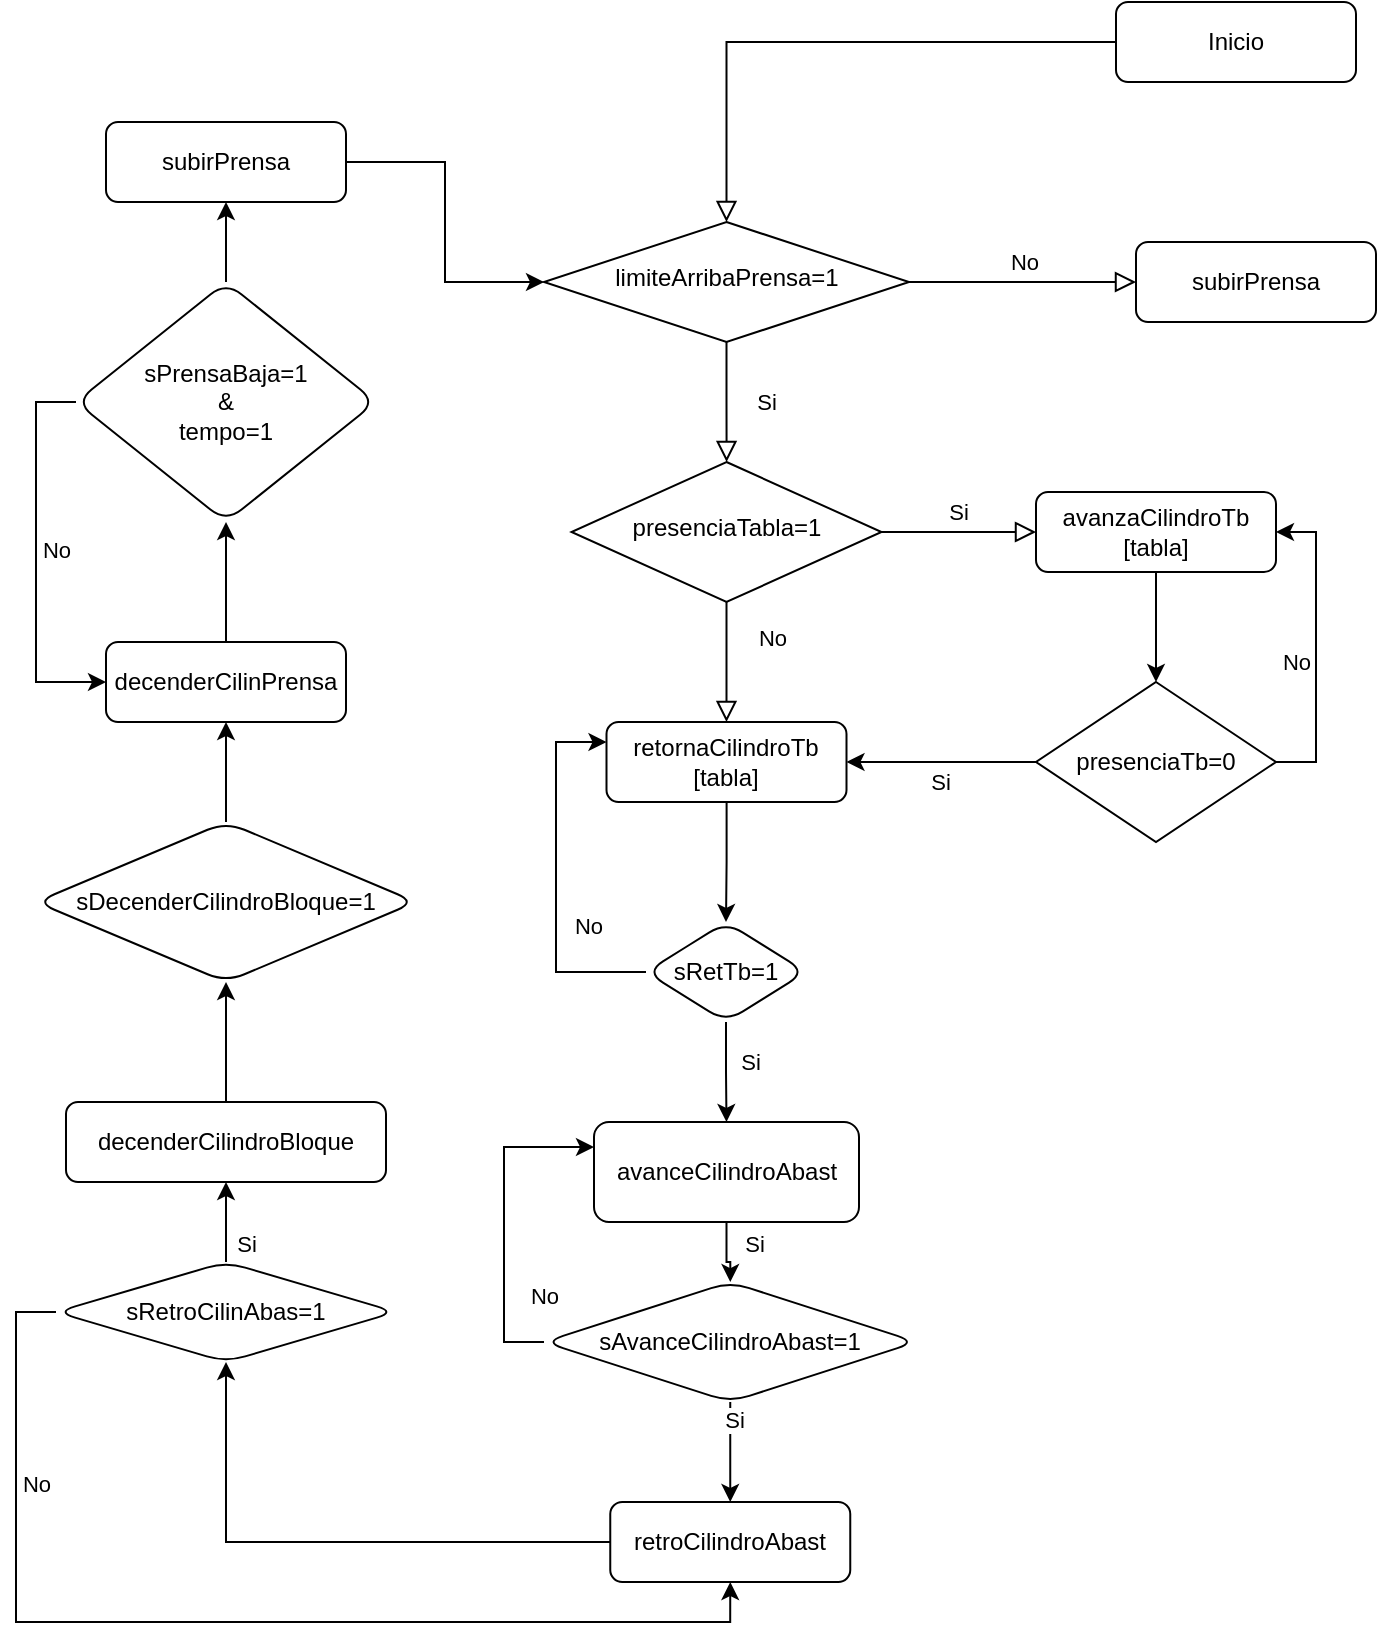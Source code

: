 <mxfile version="22.1.4" type="github">
  <diagram name="Page-1" id="q_WEoiL0naOX0lVXU06q">
    <mxGraphModel dx="1171" dy="749" grid="1" gridSize="10" guides="1" tooltips="1" connect="1" arrows="1" fold="1" page="1" pageScale="1" pageWidth="850" pageHeight="1100" math="0" shadow="0">
      <root>
        <mxCell id="0" />
        <mxCell id="1" parent="0" />
        <mxCell id="4OhVzmpmFUMguLGM2Mql-1" value="" style="rounded=0;html=1;jettySize=auto;orthogonalLoop=1;fontSize=11;endArrow=block;endFill=0;endSize=8;strokeWidth=1;shadow=0;labelBackgroundColor=none;edgeStyle=orthogonalEdgeStyle;" parent="1" source="4OhVzmpmFUMguLGM2Mql-2" target="4OhVzmpmFUMguLGM2Mql-5" edge="1">
          <mxGeometry relative="1" as="geometry" />
        </mxCell>
        <mxCell id="4OhVzmpmFUMguLGM2Mql-2" value="Inicio" style="rounded=1;whiteSpace=wrap;html=1;fontSize=12;glass=0;strokeWidth=1;shadow=0;" parent="1" vertex="1">
          <mxGeometry x="620" y="20" width="120" height="40" as="geometry" />
        </mxCell>
        <mxCell id="4OhVzmpmFUMguLGM2Mql-3" value="Si" style="rounded=0;html=1;jettySize=auto;orthogonalLoop=1;fontSize=11;endArrow=block;endFill=0;endSize=8;strokeWidth=1;shadow=0;labelBackgroundColor=none;edgeStyle=orthogonalEdgeStyle;" parent="1" source="4OhVzmpmFUMguLGM2Mql-5" target="4OhVzmpmFUMguLGM2Mql-9" edge="1">
          <mxGeometry y="20" relative="1" as="geometry">
            <mxPoint as="offset" />
          </mxGeometry>
        </mxCell>
        <mxCell id="4OhVzmpmFUMguLGM2Mql-4" value="No" style="edgeStyle=orthogonalEdgeStyle;rounded=0;html=1;jettySize=auto;orthogonalLoop=1;fontSize=11;endArrow=block;endFill=0;endSize=8;strokeWidth=1;shadow=0;labelBackgroundColor=none;" parent="1" source="4OhVzmpmFUMguLGM2Mql-5" target="4OhVzmpmFUMguLGM2Mql-6" edge="1">
          <mxGeometry y="10" relative="1" as="geometry">
            <mxPoint as="offset" />
          </mxGeometry>
        </mxCell>
        <mxCell id="4OhVzmpmFUMguLGM2Mql-5" value="limiteArribaPrensa=1" style="rhombus;whiteSpace=wrap;html=1;shadow=0;fontFamily=Helvetica;fontSize=12;align=center;strokeWidth=1;spacing=6;spacingTop=-4;" parent="1" vertex="1">
          <mxGeometry x="334" y="130" width="182.5" height="60" as="geometry" />
        </mxCell>
        <mxCell id="4OhVzmpmFUMguLGM2Mql-6" value="subirPrensa" style="rounded=1;whiteSpace=wrap;html=1;fontSize=12;glass=0;strokeWidth=1;shadow=0;" parent="1" vertex="1">
          <mxGeometry x="630" y="140" width="120" height="40" as="geometry" />
        </mxCell>
        <mxCell id="4OhVzmpmFUMguLGM2Mql-7" value="No" style="rounded=0;html=1;jettySize=auto;orthogonalLoop=1;fontSize=11;endArrow=block;endFill=0;endSize=8;strokeWidth=1;shadow=0;labelBackgroundColor=none;edgeStyle=orthogonalEdgeStyle;" parent="1" source="4OhVzmpmFUMguLGM2Mql-9" target="4OhVzmpmFUMguLGM2Mql-10" edge="1">
          <mxGeometry x="-0.4" y="23" relative="1" as="geometry">
            <mxPoint as="offset" />
          </mxGeometry>
        </mxCell>
        <mxCell id="4OhVzmpmFUMguLGM2Mql-8" value="Si" style="edgeStyle=orthogonalEdgeStyle;rounded=0;html=1;jettySize=auto;orthogonalLoop=1;fontSize=11;endArrow=block;endFill=0;endSize=8;strokeWidth=1;shadow=0;labelBackgroundColor=none;" parent="1" source="4OhVzmpmFUMguLGM2Mql-9" target="4OhVzmpmFUMguLGM2Mql-12" edge="1">
          <mxGeometry y="10" relative="1" as="geometry">
            <mxPoint as="offset" />
          </mxGeometry>
        </mxCell>
        <mxCell id="4OhVzmpmFUMguLGM2Mql-9" value="presenciaTabla=1" style="rhombus;whiteSpace=wrap;html=1;shadow=0;fontFamily=Helvetica;fontSize=12;align=center;strokeWidth=1;spacing=6;spacingTop=-4;" parent="1" vertex="1">
          <mxGeometry x="347.75" y="250" width="155" height="70" as="geometry" />
        </mxCell>
        <mxCell id="USjdJJSaS5lvfbqe0eCx-4" value="" style="edgeStyle=orthogonalEdgeStyle;rounded=0;orthogonalLoop=1;jettySize=auto;html=1;" edge="1" parent="1" source="4OhVzmpmFUMguLGM2Mql-10" target="USjdJJSaS5lvfbqe0eCx-3">
          <mxGeometry relative="1" as="geometry" />
        </mxCell>
        <mxCell id="4OhVzmpmFUMguLGM2Mql-10" value="retornaCilindroTb&lt;br&gt;[tabla]" style="rounded=1;whiteSpace=wrap;html=1;fontSize=12;glass=0;strokeWidth=1;shadow=0;" parent="1" vertex="1">
          <mxGeometry x="365.25" y="380" width="120" height="40" as="geometry" />
        </mxCell>
        <mxCell id="4OhVzmpmFUMguLGM2Mql-11" value="" style="edgeStyle=orthogonalEdgeStyle;rounded=0;orthogonalLoop=1;jettySize=auto;html=1;" parent="1" source="4OhVzmpmFUMguLGM2Mql-12" target="4OhVzmpmFUMguLGM2Mql-13" edge="1">
          <mxGeometry relative="1" as="geometry" />
        </mxCell>
        <mxCell id="4OhVzmpmFUMguLGM2Mql-12" value="avanzaCilindroTb&lt;br&gt;[tabla]" style="rounded=1;whiteSpace=wrap;html=1;fontSize=12;glass=0;strokeWidth=1;shadow=0;" parent="1" vertex="1">
          <mxGeometry x="580" y="265" width="120" height="40" as="geometry" />
        </mxCell>
        <mxCell id="4OhVzmpmFUMguLGM2Mql-14" value="" style="edgeStyle=orthogonalEdgeStyle;rounded=0;orthogonalLoop=1;jettySize=auto;html=1;" parent="1" source="4OhVzmpmFUMguLGM2Mql-13" target="4OhVzmpmFUMguLGM2Mql-10" edge="1">
          <mxGeometry relative="1" as="geometry" />
        </mxCell>
        <mxCell id="4OhVzmpmFUMguLGM2Mql-15" value="Si" style="edgeLabel;html=1;align=center;verticalAlign=middle;resizable=0;points=[];" parent="4OhVzmpmFUMguLGM2Mql-14" vertex="1" connectable="0">
          <mxGeometry x="0.133" y="1" relative="1" as="geometry">
            <mxPoint x="5" y="9" as="offset" />
          </mxGeometry>
        </mxCell>
        <mxCell id="USjdJJSaS5lvfbqe0eCx-13" style="edgeStyle=orthogonalEdgeStyle;rounded=0;orthogonalLoop=1;jettySize=auto;html=1;exitX=1;exitY=0.5;exitDx=0;exitDy=0;entryX=1;entryY=0.5;entryDx=0;entryDy=0;" edge="1" parent="1" source="4OhVzmpmFUMguLGM2Mql-13" target="4OhVzmpmFUMguLGM2Mql-12">
          <mxGeometry relative="1" as="geometry" />
        </mxCell>
        <mxCell id="USjdJJSaS5lvfbqe0eCx-27" value="No" style="edgeLabel;html=1;align=center;verticalAlign=middle;resizable=0;points=[];" vertex="1" connectable="0" parent="USjdJJSaS5lvfbqe0eCx-13">
          <mxGeometry x="-0.25" y="-1" relative="1" as="geometry">
            <mxPoint x="-11" y="-12" as="offset" />
          </mxGeometry>
        </mxCell>
        <mxCell id="4OhVzmpmFUMguLGM2Mql-13" value="presenciaTb=0" style="rhombus;whiteSpace=wrap;html=1;" parent="1" vertex="1">
          <mxGeometry x="580" y="360" width="120" height="80" as="geometry" />
        </mxCell>
        <mxCell id="USjdJJSaS5lvfbqe0eCx-6" value="" style="edgeStyle=orthogonalEdgeStyle;rounded=0;orthogonalLoop=1;jettySize=auto;html=1;" edge="1" parent="1" source="USjdJJSaS5lvfbqe0eCx-3" target="USjdJJSaS5lvfbqe0eCx-5">
          <mxGeometry relative="1" as="geometry" />
        </mxCell>
        <mxCell id="USjdJJSaS5lvfbqe0eCx-9" value="Si" style="edgeLabel;html=1;align=center;verticalAlign=middle;resizable=0;points=[];" vertex="1" connectable="0" parent="USjdJJSaS5lvfbqe0eCx-6">
          <mxGeometry x="-0.088" y="-1" relative="1" as="geometry">
            <mxPoint x="13" y="-3" as="offset" />
          </mxGeometry>
        </mxCell>
        <mxCell id="USjdJJSaS5lvfbqe0eCx-7" style="edgeStyle=orthogonalEdgeStyle;rounded=0;orthogonalLoop=1;jettySize=auto;html=1;exitX=0;exitY=0.5;exitDx=0;exitDy=0;entryX=0;entryY=0.25;entryDx=0;entryDy=0;" edge="1" parent="1" source="USjdJJSaS5lvfbqe0eCx-3" target="4OhVzmpmFUMguLGM2Mql-10">
          <mxGeometry relative="1" as="geometry">
            <Array as="points">
              <mxPoint x="340" y="505" />
              <mxPoint x="340" y="390" />
            </Array>
          </mxGeometry>
        </mxCell>
        <mxCell id="USjdJJSaS5lvfbqe0eCx-8" value="No" style="edgeLabel;html=1;align=center;verticalAlign=middle;resizable=0;points=[];" vertex="1" connectable="0" parent="USjdJJSaS5lvfbqe0eCx-7">
          <mxGeometry x="-0.254" y="1" relative="1" as="geometry">
            <mxPoint x="17" y="1" as="offset" />
          </mxGeometry>
        </mxCell>
        <mxCell id="USjdJJSaS5lvfbqe0eCx-3" value="sRetTb=1" style="rhombus;whiteSpace=wrap;html=1;rounded=1;glass=0;strokeWidth=1;shadow=0;" vertex="1" parent="1">
          <mxGeometry x="385" y="480" width="80" height="50" as="geometry" />
        </mxCell>
        <mxCell id="USjdJJSaS5lvfbqe0eCx-11" value="" style="edgeStyle=orthogonalEdgeStyle;rounded=0;orthogonalLoop=1;jettySize=auto;html=1;" edge="1" parent="1" source="USjdJJSaS5lvfbqe0eCx-5" target="USjdJJSaS5lvfbqe0eCx-10">
          <mxGeometry relative="1" as="geometry" />
        </mxCell>
        <mxCell id="USjdJJSaS5lvfbqe0eCx-12" value="Si" style="edgeLabel;html=1;align=center;verticalAlign=middle;resizable=0;points=[];" vertex="1" connectable="0" parent="USjdJJSaS5lvfbqe0eCx-11">
          <mxGeometry x="-0.308" relative="1" as="geometry">
            <mxPoint x="13" as="offset" />
          </mxGeometry>
        </mxCell>
        <mxCell id="USjdJJSaS5lvfbqe0eCx-5" value="avanceCilindroAbast" style="whiteSpace=wrap;html=1;rounded=1;glass=0;strokeWidth=1;shadow=0;" vertex="1" parent="1">
          <mxGeometry x="359" y="580" width="132.5" height="50" as="geometry" />
        </mxCell>
        <mxCell id="USjdJJSaS5lvfbqe0eCx-14" style="edgeStyle=orthogonalEdgeStyle;rounded=0;orthogonalLoop=1;jettySize=auto;html=1;exitX=0;exitY=0.5;exitDx=0;exitDy=0;entryX=0;entryY=0.25;entryDx=0;entryDy=0;" edge="1" parent="1" source="USjdJJSaS5lvfbqe0eCx-10" target="USjdJJSaS5lvfbqe0eCx-5">
          <mxGeometry relative="1" as="geometry" />
        </mxCell>
        <mxCell id="USjdJJSaS5lvfbqe0eCx-15" value="No" style="edgeLabel;html=1;align=center;verticalAlign=middle;resizable=0;points=[];" vertex="1" connectable="0" parent="USjdJJSaS5lvfbqe0eCx-14">
          <mxGeometry x="-0.249" relative="1" as="geometry">
            <mxPoint x="20" y="18" as="offset" />
          </mxGeometry>
        </mxCell>
        <mxCell id="USjdJJSaS5lvfbqe0eCx-17" value="" style="edgeStyle=orthogonalEdgeStyle;rounded=0;orthogonalLoop=1;jettySize=auto;html=1;exitX=0.5;exitY=1;exitDx=0;exitDy=0;" edge="1" parent="1" source="USjdJJSaS5lvfbqe0eCx-10" target="USjdJJSaS5lvfbqe0eCx-16">
          <mxGeometry relative="1" as="geometry" />
        </mxCell>
        <mxCell id="USjdJJSaS5lvfbqe0eCx-18" value="Si" style="edgeLabel;html=1;align=center;verticalAlign=middle;resizable=0;points=[];" vertex="1" connectable="0" parent="USjdJJSaS5lvfbqe0eCx-17">
          <mxGeometry x="-0.323" y="2" relative="1" as="geometry">
            <mxPoint y="-8" as="offset" />
          </mxGeometry>
        </mxCell>
        <mxCell id="USjdJJSaS5lvfbqe0eCx-10" value="sAvanceCilindroAbast=1" style="rhombus;whiteSpace=wrap;html=1;rounded=1;glass=0;strokeWidth=1;shadow=0;" vertex="1" parent="1">
          <mxGeometry x="334" y="660" width="186.25" height="60" as="geometry" />
        </mxCell>
        <mxCell id="USjdJJSaS5lvfbqe0eCx-20" value="" style="edgeStyle=orthogonalEdgeStyle;rounded=0;orthogonalLoop=1;jettySize=auto;html=1;" edge="1" parent="1" source="USjdJJSaS5lvfbqe0eCx-16" target="USjdJJSaS5lvfbqe0eCx-19">
          <mxGeometry relative="1" as="geometry" />
        </mxCell>
        <mxCell id="USjdJJSaS5lvfbqe0eCx-16" value="retroCilindroAbast" style="whiteSpace=wrap;html=1;rounded=1;glass=0;strokeWidth=1;shadow=0;" vertex="1" parent="1">
          <mxGeometry x="367.13" y="770" width="120" height="40" as="geometry" />
        </mxCell>
        <mxCell id="USjdJJSaS5lvfbqe0eCx-24" value="" style="edgeStyle=orthogonalEdgeStyle;rounded=0;orthogonalLoop=1;jettySize=auto;html=1;" edge="1" parent="1" source="USjdJJSaS5lvfbqe0eCx-19" target="USjdJJSaS5lvfbqe0eCx-23">
          <mxGeometry relative="1" as="geometry" />
        </mxCell>
        <mxCell id="USjdJJSaS5lvfbqe0eCx-25" value="Si" style="edgeLabel;html=1;align=center;verticalAlign=middle;resizable=0;points=[];" vertex="1" connectable="0" parent="USjdJJSaS5lvfbqe0eCx-24">
          <mxGeometry x="-0.342" relative="1" as="geometry">
            <mxPoint x="10" y="4" as="offset" />
          </mxGeometry>
        </mxCell>
        <mxCell id="USjdJJSaS5lvfbqe0eCx-29" style="edgeStyle=orthogonalEdgeStyle;rounded=0;orthogonalLoop=1;jettySize=auto;html=1;exitX=0;exitY=0.5;exitDx=0;exitDy=0;entryX=0.5;entryY=1;entryDx=0;entryDy=0;" edge="1" parent="1" source="USjdJJSaS5lvfbqe0eCx-19" target="USjdJJSaS5lvfbqe0eCx-16">
          <mxGeometry relative="1" as="geometry" />
        </mxCell>
        <mxCell id="USjdJJSaS5lvfbqe0eCx-38" value="No" style="edgeLabel;html=1;align=center;verticalAlign=middle;resizable=0;points=[];" vertex="1" connectable="0" parent="USjdJJSaS5lvfbqe0eCx-29">
          <mxGeometry x="-0.633" y="3" relative="1" as="geometry">
            <mxPoint x="7" y="4" as="offset" />
          </mxGeometry>
        </mxCell>
        <mxCell id="USjdJJSaS5lvfbqe0eCx-19" value="sRetroCilinAbas=1" style="rhombus;whiteSpace=wrap;html=1;rounded=1;glass=0;strokeWidth=1;shadow=0;" vertex="1" parent="1">
          <mxGeometry x="90" y="650" width="170" height="50" as="geometry" />
        </mxCell>
        <mxCell id="USjdJJSaS5lvfbqe0eCx-31" value="" style="edgeStyle=orthogonalEdgeStyle;rounded=0;orthogonalLoop=1;jettySize=auto;html=1;" edge="1" parent="1" source="USjdJJSaS5lvfbqe0eCx-23" target="USjdJJSaS5lvfbqe0eCx-30">
          <mxGeometry relative="1" as="geometry" />
        </mxCell>
        <mxCell id="USjdJJSaS5lvfbqe0eCx-23" value="decenderCilindroBloque" style="whiteSpace=wrap;html=1;rounded=1;glass=0;strokeWidth=1;shadow=0;" vertex="1" parent="1">
          <mxGeometry x="95" y="570" width="160" height="40" as="geometry" />
        </mxCell>
        <mxCell id="USjdJJSaS5lvfbqe0eCx-33" value="" style="edgeStyle=orthogonalEdgeStyle;rounded=0;orthogonalLoop=1;jettySize=auto;html=1;" edge="1" parent="1" source="USjdJJSaS5lvfbqe0eCx-30" target="USjdJJSaS5lvfbqe0eCx-32">
          <mxGeometry relative="1" as="geometry" />
        </mxCell>
        <mxCell id="USjdJJSaS5lvfbqe0eCx-30" value="sDecenderCilindroBloque=1" style="rhombus;whiteSpace=wrap;html=1;rounded=1;glass=0;strokeWidth=1;shadow=0;" vertex="1" parent="1">
          <mxGeometry x="80" y="430" width="190" height="80" as="geometry" />
        </mxCell>
        <mxCell id="USjdJJSaS5lvfbqe0eCx-35" value="" style="edgeStyle=orthogonalEdgeStyle;rounded=0;orthogonalLoop=1;jettySize=auto;html=1;" edge="1" parent="1" source="USjdJJSaS5lvfbqe0eCx-32" target="USjdJJSaS5lvfbqe0eCx-34">
          <mxGeometry relative="1" as="geometry" />
        </mxCell>
        <mxCell id="USjdJJSaS5lvfbqe0eCx-32" value="decenderCilinPrensa" style="whiteSpace=wrap;html=1;rounded=1;glass=0;strokeWidth=1;shadow=0;" vertex="1" parent="1">
          <mxGeometry x="115" y="340" width="120" height="40" as="geometry" />
        </mxCell>
        <mxCell id="USjdJJSaS5lvfbqe0eCx-36" style="edgeStyle=orthogonalEdgeStyle;rounded=0;orthogonalLoop=1;jettySize=auto;html=1;entryX=0;entryY=0.5;entryDx=0;entryDy=0;exitX=0;exitY=0.5;exitDx=0;exitDy=0;" edge="1" parent="1" source="USjdJJSaS5lvfbqe0eCx-34" target="USjdJJSaS5lvfbqe0eCx-32">
          <mxGeometry relative="1" as="geometry">
            <mxPoint x="40" y="360" as="targetPoint" />
          </mxGeometry>
        </mxCell>
        <mxCell id="USjdJJSaS5lvfbqe0eCx-37" value="No" style="edgeLabel;html=1;align=center;verticalAlign=middle;resizable=0;points=[];" vertex="1" connectable="0" parent="USjdJJSaS5lvfbqe0eCx-36">
          <mxGeometry x="-0.035" y="-2" relative="1" as="geometry">
            <mxPoint x="12" as="offset" />
          </mxGeometry>
        </mxCell>
        <mxCell id="USjdJJSaS5lvfbqe0eCx-40" value="" style="edgeStyle=orthogonalEdgeStyle;rounded=0;orthogonalLoop=1;jettySize=auto;html=1;" edge="1" parent="1" source="USjdJJSaS5lvfbqe0eCx-34" target="USjdJJSaS5lvfbqe0eCx-39">
          <mxGeometry relative="1" as="geometry" />
        </mxCell>
        <mxCell id="USjdJJSaS5lvfbqe0eCx-34" value="sPrensaBaja=1&lt;br&gt;&amp;amp;&lt;br&gt;tempo=1" style="rhombus;whiteSpace=wrap;html=1;rounded=1;glass=0;strokeWidth=1;shadow=0;" vertex="1" parent="1">
          <mxGeometry x="100" y="160" width="150" height="120" as="geometry" />
        </mxCell>
        <mxCell id="USjdJJSaS5lvfbqe0eCx-41" style="edgeStyle=orthogonalEdgeStyle;rounded=0;orthogonalLoop=1;jettySize=auto;html=1;exitX=1;exitY=0.5;exitDx=0;exitDy=0;entryX=0;entryY=0.5;entryDx=0;entryDy=0;" edge="1" parent="1" source="USjdJJSaS5lvfbqe0eCx-39" target="4OhVzmpmFUMguLGM2Mql-5">
          <mxGeometry relative="1" as="geometry" />
        </mxCell>
        <mxCell id="USjdJJSaS5lvfbqe0eCx-39" value="subirPrensa" style="whiteSpace=wrap;html=1;rounded=1;glass=0;strokeWidth=1;shadow=0;" vertex="1" parent="1">
          <mxGeometry x="115" y="80" width="120" height="40" as="geometry" />
        </mxCell>
      </root>
    </mxGraphModel>
  </diagram>
</mxfile>
